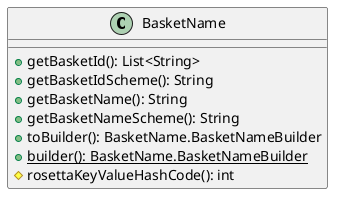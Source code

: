 @startuml

    class BasketName [[BasketName.html]] {
        +getBasketId(): List<String>
        +getBasketIdScheme(): String
        +getBasketName(): String
        +getBasketNameScheme(): String
        +toBuilder(): BasketName.BasketNameBuilder
        {static} +builder(): BasketName.BasketNameBuilder
        #rosettaKeyValueHashCode(): int
    }

@enduml
